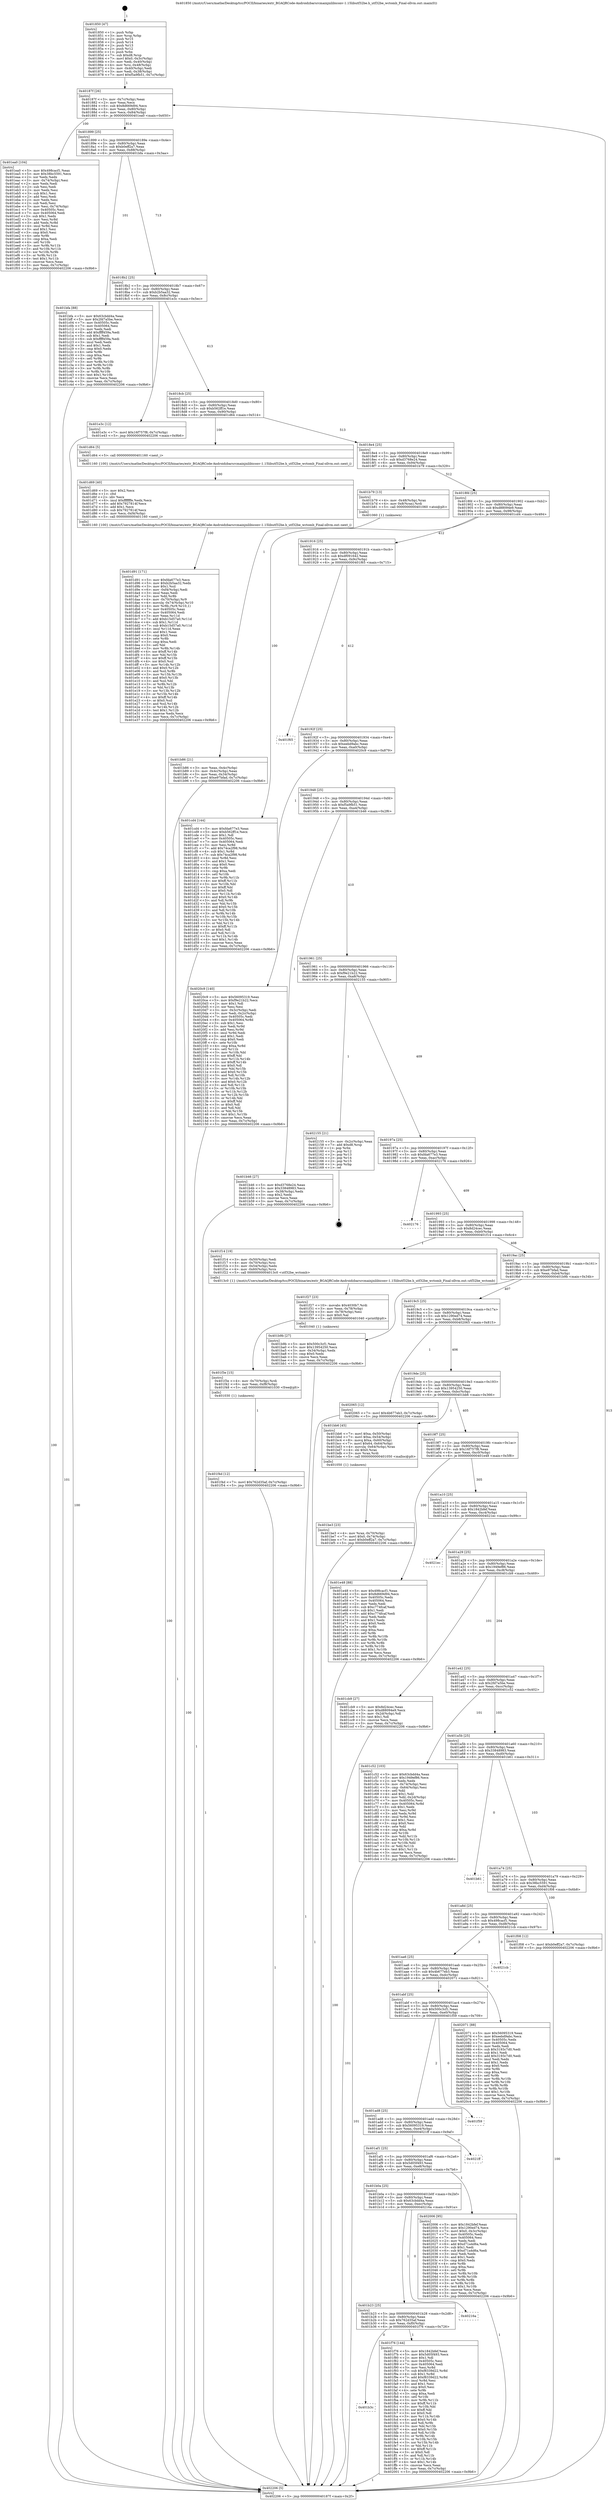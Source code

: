 digraph "0x401850" {
  label = "0x401850 (/mnt/c/Users/mathe/Desktop/tcc/POCII/binaries/extr_BGAQRCode-Androidzbarsrcmainjnilibiconv-1.15libutf32be.h_utf32be_wctomb_Final-ollvm.out::main(0))"
  labelloc = "t"
  node[shape=record]

  Entry [label="",width=0.3,height=0.3,shape=circle,fillcolor=black,style=filled]
  "0x40187f" [label="{
     0x40187f [26]\l
     | [instrs]\l
     &nbsp;&nbsp;0x40187f \<+3\>: mov -0x7c(%rbp),%eax\l
     &nbsp;&nbsp;0x401882 \<+2\>: mov %eax,%ecx\l
     &nbsp;&nbsp;0x401884 \<+6\>: sub $0x8d669d94,%ecx\l
     &nbsp;&nbsp;0x40188a \<+3\>: mov %eax,-0x80(%rbp)\l
     &nbsp;&nbsp;0x40188d \<+6\>: mov %ecx,-0x84(%rbp)\l
     &nbsp;&nbsp;0x401893 \<+6\>: je 0000000000401ea0 \<main+0x650\>\l
  }"]
  "0x401ea0" [label="{
     0x401ea0 [104]\l
     | [instrs]\l
     &nbsp;&nbsp;0x401ea0 \<+5\>: mov $0x498cacf1,%eax\l
     &nbsp;&nbsp;0x401ea5 \<+5\>: mov $0x38bc5591,%ecx\l
     &nbsp;&nbsp;0x401eaa \<+2\>: xor %edx,%edx\l
     &nbsp;&nbsp;0x401eac \<+3\>: mov -0x74(%rbp),%esi\l
     &nbsp;&nbsp;0x401eaf \<+2\>: mov %edx,%edi\l
     &nbsp;&nbsp;0x401eb1 \<+2\>: sub %esi,%edi\l
     &nbsp;&nbsp;0x401eb3 \<+2\>: mov %edx,%esi\l
     &nbsp;&nbsp;0x401eb5 \<+3\>: sub $0x1,%esi\l
     &nbsp;&nbsp;0x401eb8 \<+2\>: add %esi,%edi\l
     &nbsp;&nbsp;0x401eba \<+2\>: mov %edx,%esi\l
     &nbsp;&nbsp;0x401ebc \<+2\>: sub %edi,%esi\l
     &nbsp;&nbsp;0x401ebe \<+3\>: mov %esi,-0x74(%rbp)\l
     &nbsp;&nbsp;0x401ec1 \<+7\>: mov 0x40505c,%esi\l
     &nbsp;&nbsp;0x401ec8 \<+7\>: mov 0x405064,%edi\l
     &nbsp;&nbsp;0x401ecf \<+3\>: sub $0x1,%edx\l
     &nbsp;&nbsp;0x401ed2 \<+3\>: mov %esi,%r8d\l
     &nbsp;&nbsp;0x401ed5 \<+3\>: add %edx,%r8d\l
     &nbsp;&nbsp;0x401ed8 \<+4\>: imul %r8d,%esi\l
     &nbsp;&nbsp;0x401edc \<+3\>: and $0x1,%esi\l
     &nbsp;&nbsp;0x401edf \<+3\>: cmp $0x0,%esi\l
     &nbsp;&nbsp;0x401ee2 \<+4\>: sete %r9b\l
     &nbsp;&nbsp;0x401ee6 \<+3\>: cmp $0xa,%edi\l
     &nbsp;&nbsp;0x401ee9 \<+4\>: setl %r10b\l
     &nbsp;&nbsp;0x401eed \<+3\>: mov %r9b,%r11b\l
     &nbsp;&nbsp;0x401ef0 \<+3\>: and %r10b,%r11b\l
     &nbsp;&nbsp;0x401ef3 \<+3\>: xor %r10b,%r9b\l
     &nbsp;&nbsp;0x401ef6 \<+3\>: or %r9b,%r11b\l
     &nbsp;&nbsp;0x401ef9 \<+4\>: test $0x1,%r11b\l
     &nbsp;&nbsp;0x401efd \<+3\>: cmovne %ecx,%eax\l
     &nbsp;&nbsp;0x401f00 \<+3\>: mov %eax,-0x7c(%rbp)\l
     &nbsp;&nbsp;0x401f03 \<+5\>: jmp 0000000000402206 \<main+0x9b6\>\l
  }"]
  "0x401899" [label="{
     0x401899 [25]\l
     | [instrs]\l
     &nbsp;&nbsp;0x401899 \<+5\>: jmp 000000000040189e \<main+0x4e\>\l
     &nbsp;&nbsp;0x40189e \<+3\>: mov -0x80(%rbp),%eax\l
     &nbsp;&nbsp;0x4018a1 \<+5\>: sub $0xb0eff2a7,%eax\l
     &nbsp;&nbsp;0x4018a6 \<+6\>: mov %eax,-0x88(%rbp)\l
     &nbsp;&nbsp;0x4018ac \<+6\>: je 0000000000401bfa \<main+0x3aa\>\l
  }"]
  Exit [label="",width=0.3,height=0.3,shape=circle,fillcolor=black,style=filled,peripheries=2]
  "0x401bfa" [label="{
     0x401bfa [88]\l
     | [instrs]\l
     &nbsp;&nbsp;0x401bfa \<+5\>: mov $0x63cbdd4a,%eax\l
     &nbsp;&nbsp;0x401bff \<+5\>: mov $0x2fd7a5be,%ecx\l
     &nbsp;&nbsp;0x401c04 \<+7\>: mov 0x40505c,%edx\l
     &nbsp;&nbsp;0x401c0b \<+7\>: mov 0x405064,%esi\l
     &nbsp;&nbsp;0x401c12 \<+2\>: mov %edx,%edi\l
     &nbsp;&nbsp;0x401c14 \<+6\>: add $0xffff459a,%edi\l
     &nbsp;&nbsp;0x401c1a \<+3\>: sub $0x1,%edi\l
     &nbsp;&nbsp;0x401c1d \<+6\>: sub $0xffff459a,%edi\l
     &nbsp;&nbsp;0x401c23 \<+3\>: imul %edi,%edx\l
     &nbsp;&nbsp;0x401c26 \<+3\>: and $0x1,%edx\l
     &nbsp;&nbsp;0x401c29 \<+3\>: cmp $0x0,%edx\l
     &nbsp;&nbsp;0x401c2c \<+4\>: sete %r8b\l
     &nbsp;&nbsp;0x401c30 \<+3\>: cmp $0xa,%esi\l
     &nbsp;&nbsp;0x401c33 \<+4\>: setl %r9b\l
     &nbsp;&nbsp;0x401c37 \<+3\>: mov %r8b,%r10b\l
     &nbsp;&nbsp;0x401c3a \<+3\>: and %r9b,%r10b\l
     &nbsp;&nbsp;0x401c3d \<+3\>: xor %r9b,%r8b\l
     &nbsp;&nbsp;0x401c40 \<+3\>: or %r8b,%r10b\l
     &nbsp;&nbsp;0x401c43 \<+4\>: test $0x1,%r10b\l
     &nbsp;&nbsp;0x401c47 \<+3\>: cmovne %ecx,%eax\l
     &nbsp;&nbsp;0x401c4a \<+3\>: mov %eax,-0x7c(%rbp)\l
     &nbsp;&nbsp;0x401c4d \<+5\>: jmp 0000000000402206 \<main+0x9b6\>\l
  }"]
  "0x4018b2" [label="{
     0x4018b2 [25]\l
     | [instrs]\l
     &nbsp;&nbsp;0x4018b2 \<+5\>: jmp 00000000004018b7 \<main+0x67\>\l
     &nbsp;&nbsp;0x4018b7 \<+3\>: mov -0x80(%rbp),%eax\l
     &nbsp;&nbsp;0x4018ba \<+5\>: sub $0xb2b5aa32,%eax\l
     &nbsp;&nbsp;0x4018bf \<+6\>: mov %eax,-0x8c(%rbp)\l
     &nbsp;&nbsp;0x4018c5 \<+6\>: je 0000000000401e3c \<main+0x5ec\>\l
  }"]
  "0x401b3c" [label="{
     0x401b3c\l
  }", style=dashed]
  "0x401e3c" [label="{
     0x401e3c [12]\l
     | [instrs]\l
     &nbsp;&nbsp;0x401e3c \<+7\>: movl $0x16f757f8,-0x7c(%rbp)\l
     &nbsp;&nbsp;0x401e43 \<+5\>: jmp 0000000000402206 \<main+0x9b6\>\l
  }"]
  "0x4018cb" [label="{
     0x4018cb [25]\l
     | [instrs]\l
     &nbsp;&nbsp;0x4018cb \<+5\>: jmp 00000000004018d0 \<main+0x80\>\l
     &nbsp;&nbsp;0x4018d0 \<+3\>: mov -0x80(%rbp),%eax\l
     &nbsp;&nbsp;0x4018d3 \<+5\>: sub $0xb562ff1e,%eax\l
     &nbsp;&nbsp;0x4018d8 \<+6\>: mov %eax,-0x90(%rbp)\l
     &nbsp;&nbsp;0x4018de \<+6\>: je 0000000000401d64 \<main+0x514\>\l
  }"]
  "0x401f76" [label="{
     0x401f76 [144]\l
     | [instrs]\l
     &nbsp;&nbsp;0x401f76 \<+5\>: mov $0x1842bfef,%eax\l
     &nbsp;&nbsp;0x401f7b \<+5\>: mov $0x5d05f493,%ecx\l
     &nbsp;&nbsp;0x401f80 \<+2\>: mov $0x1,%dl\l
     &nbsp;&nbsp;0x401f82 \<+7\>: mov 0x40505c,%esi\l
     &nbsp;&nbsp;0x401f89 \<+7\>: mov 0x405064,%edi\l
     &nbsp;&nbsp;0x401f90 \<+3\>: mov %esi,%r8d\l
     &nbsp;&nbsp;0x401f93 \<+7\>: sub $0xf8339d22,%r8d\l
     &nbsp;&nbsp;0x401f9a \<+4\>: sub $0x1,%r8d\l
     &nbsp;&nbsp;0x401f9e \<+7\>: add $0xf8339d22,%r8d\l
     &nbsp;&nbsp;0x401fa5 \<+4\>: imul %r8d,%esi\l
     &nbsp;&nbsp;0x401fa9 \<+3\>: and $0x1,%esi\l
     &nbsp;&nbsp;0x401fac \<+3\>: cmp $0x0,%esi\l
     &nbsp;&nbsp;0x401faf \<+4\>: sete %r9b\l
     &nbsp;&nbsp;0x401fb3 \<+3\>: cmp $0xa,%edi\l
     &nbsp;&nbsp;0x401fb6 \<+4\>: setl %r10b\l
     &nbsp;&nbsp;0x401fba \<+3\>: mov %r9b,%r11b\l
     &nbsp;&nbsp;0x401fbd \<+4\>: xor $0xff,%r11b\l
     &nbsp;&nbsp;0x401fc1 \<+3\>: mov %r10b,%bl\l
     &nbsp;&nbsp;0x401fc4 \<+3\>: xor $0xff,%bl\l
     &nbsp;&nbsp;0x401fc7 \<+3\>: xor $0x0,%dl\l
     &nbsp;&nbsp;0x401fca \<+3\>: mov %r11b,%r14b\l
     &nbsp;&nbsp;0x401fcd \<+4\>: and $0x0,%r14b\l
     &nbsp;&nbsp;0x401fd1 \<+3\>: and %dl,%r9b\l
     &nbsp;&nbsp;0x401fd4 \<+3\>: mov %bl,%r15b\l
     &nbsp;&nbsp;0x401fd7 \<+4\>: and $0x0,%r15b\l
     &nbsp;&nbsp;0x401fdb \<+3\>: and %dl,%r10b\l
     &nbsp;&nbsp;0x401fde \<+3\>: or %r9b,%r14b\l
     &nbsp;&nbsp;0x401fe1 \<+3\>: or %r10b,%r15b\l
     &nbsp;&nbsp;0x401fe4 \<+3\>: xor %r15b,%r14b\l
     &nbsp;&nbsp;0x401fe7 \<+3\>: or %bl,%r11b\l
     &nbsp;&nbsp;0x401fea \<+4\>: xor $0xff,%r11b\l
     &nbsp;&nbsp;0x401fee \<+3\>: or $0x0,%dl\l
     &nbsp;&nbsp;0x401ff1 \<+3\>: and %dl,%r11b\l
     &nbsp;&nbsp;0x401ff4 \<+3\>: or %r11b,%r14b\l
     &nbsp;&nbsp;0x401ff7 \<+4\>: test $0x1,%r14b\l
     &nbsp;&nbsp;0x401ffb \<+3\>: cmovne %ecx,%eax\l
     &nbsp;&nbsp;0x401ffe \<+3\>: mov %eax,-0x7c(%rbp)\l
     &nbsp;&nbsp;0x402001 \<+5\>: jmp 0000000000402206 \<main+0x9b6\>\l
  }"]
  "0x401d64" [label="{
     0x401d64 [5]\l
     | [instrs]\l
     &nbsp;&nbsp;0x401d64 \<+5\>: call 0000000000401160 \<next_i\>\l
     | [calls]\l
     &nbsp;&nbsp;0x401160 \{100\} (/mnt/c/Users/mathe/Desktop/tcc/POCII/binaries/extr_BGAQRCode-Androidzbarsrcmainjnilibiconv-1.15libutf32be.h_utf32be_wctomb_Final-ollvm.out::next_i)\l
  }"]
  "0x4018e4" [label="{
     0x4018e4 [25]\l
     | [instrs]\l
     &nbsp;&nbsp;0x4018e4 \<+5\>: jmp 00000000004018e9 \<main+0x99\>\l
     &nbsp;&nbsp;0x4018e9 \<+3\>: mov -0x80(%rbp),%eax\l
     &nbsp;&nbsp;0x4018ec \<+5\>: sub $0xd3768e24,%eax\l
     &nbsp;&nbsp;0x4018f1 \<+6\>: mov %eax,-0x94(%rbp)\l
     &nbsp;&nbsp;0x4018f7 \<+6\>: je 0000000000401b79 \<main+0x329\>\l
  }"]
  "0x401b23" [label="{
     0x401b23 [25]\l
     | [instrs]\l
     &nbsp;&nbsp;0x401b23 \<+5\>: jmp 0000000000401b28 \<main+0x2d8\>\l
     &nbsp;&nbsp;0x401b28 \<+3\>: mov -0x80(%rbp),%eax\l
     &nbsp;&nbsp;0x401b2b \<+5\>: sub $0x762d35af,%eax\l
     &nbsp;&nbsp;0x401b30 \<+6\>: mov %eax,-0xf0(%rbp)\l
     &nbsp;&nbsp;0x401b36 \<+6\>: je 0000000000401f76 \<main+0x726\>\l
  }"]
  "0x401b79" [label="{
     0x401b79 [13]\l
     | [instrs]\l
     &nbsp;&nbsp;0x401b79 \<+4\>: mov -0x48(%rbp),%rax\l
     &nbsp;&nbsp;0x401b7d \<+4\>: mov 0x8(%rax),%rdi\l
     &nbsp;&nbsp;0x401b81 \<+5\>: call 0000000000401060 \<atoi@plt\>\l
     | [calls]\l
     &nbsp;&nbsp;0x401060 \{1\} (unknown)\l
  }"]
  "0x4018fd" [label="{
     0x4018fd [25]\l
     | [instrs]\l
     &nbsp;&nbsp;0x4018fd \<+5\>: jmp 0000000000401902 \<main+0xb2\>\l
     &nbsp;&nbsp;0x401902 \<+3\>: mov -0x80(%rbp),%eax\l
     &nbsp;&nbsp;0x401905 \<+5\>: sub $0xd88094e9,%eax\l
     &nbsp;&nbsp;0x40190a \<+6\>: mov %eax,-0x98(%rbp)\l
     &nbsp;&nbsp;0x401910 \<+6\>: je 0000000000401cd4 \<main+0x484\>\l
  }"]
  "0x40216a" [label="{
     0x40216a\l
  }", style=dashed]
  "0x401cd4" [label="{
     0x401cd4 [144]\l
     | [instrs]\l
     &nbsp;&nbsp;0x401cd4 \<+5\>: mov $0xfda677e3,%eax\l
     &nbsp;&nbsp;0x401cd9 \<+5\>: mov $0xb562ff1e,%ecx\l
     &nbsp;&nbsp;0x401cde \<+2\>: mov $0x1,%dl\l
     &nbsp;&nbsp;0x401ce0 \<+7\>: mov 0x40505c,%esi\l
     &nbsp;&nbsp;0x401ce7 \<+7\>: mov 0x405064,%edi\l
     &nbsp;&nbsp;0x401cee \<+3\>: mov %esi,%r8d\l
     &nbsp;&nbsp;0x401cf1 \<+7\>: add $0x74ca2f98,%r8d\l
     &nbsp;&nbsp;0x401cf8 \<+4\>: sub $0x1,%r8d\l
     &nbsp;&nbsp;0x401cfc \<+7\>: sub $0x74ca2f98,%r8d\l
     &nbsp;&nbsp;0x401d03 \<+4\>: imul %r8d,%esi\l
     &nbsp;&nbsp;0x401d07 \<+3\>: and $0x1,%esi\l
     &nbsp;&nbsp;0x401d0a \<+3\>: cmp $0x0,%esi\l
     &nbsp;&nbsp;0x401d0d \<+4\>: sete %r9b\l
     &nbsp;&nbsp;0x401d11 \<+3\>: cmp $0xa,%edi\l
     &nbsp;&nbsp;0x401d14 \<+4\>: setl %r10b\l
     &nbsp;&nbsp;0x401d18 \<+3\>: mov %r9b,%r11b\l
     &nbsp;&nbsp;0x401d1b \<+4\>: xor $0xff,%r11b\l
     &nbsp;&nbsp;0x401d1f \<+3\>: mov %r10b,%bl\l
     &nbsp;&nbsp;0x401d22 \<+3\>: xor $0xff,%bl\l
     &nbsp;&nbsp;0x401d25 \<+3\>: xor $0x0,%dl\l
     &nbsp;&nbsp;0x401d28 \<+3\>: mov %r11b,%r14b\l
     &nbsp;&nbsp;0x401d2b \<+4\>: and $0x0,%r14b\l
     &nbsp;&nbsp;0x401d2f \<+3\>: and %dl,%r9b\l
     &nbsp;&nbsp;0x401d32 \<+3\>: mov %bl,%r15b\l
     &nbsp;&nbsp;0x401d35 \<+4\>: and $0x0,%r15b\l
     &nbsp;&nbsp;0x401d39 \<+3\>: and %dl,%r10b\l
     &nbsp;&nbsp;0x401d3c \<+3\>: or %r9b,%r14b\l
     &nbsp;&nbsp;0x401d3f \<+3\>: or %r10b,%r15b\l
     &nbsp;&nbsp;0x401d42 \<+3\>: xor %r15b,%r14b\l
     &nbsp;&nbsp;0x401d45 \<+3\>: or %bl,%r11b\l
     &nbsp;&nbsp;0x401d48 \<+4\>: xor $0xff,%r11b\l
     &nbsp;&nbsp;0x401d4c \<+3\>: or $0x0,%dl\l
     &nbsp;&nbsp;0x401d4f \<+3\>: and %dl,%r11b\l
     &nbsp;&nbsp;0x401d52 \<+3\>: or %r11b,%r14b\l
     &nbsp;&nbsp;0x401d55 \<+4\>: test $0x1,%r14b\l
     &nbsp;&nbsp;0x401d59 \<+3\>: cmovne %ecx,%eax\l
     &nbsp;&nbsp;0x401d5c \<+3\>: mov %eax,-0x7c(%rbp)\l
     &nbsp;&nbsp;0x401d5f \<+5\>: jmp 0000000000402206 \<main+0x9b6\>\l
  }"]
  "0x401916" [label="{
     0x401916 [25]\l
     | [instrs]\l
     &nbsp;&nbsp;0x401916 \<+5\>: jmp 000000000040191b \<main+0xcb\>\l
     &nbsp;&nbsp;0x40191b \<+3\>: mov -0x80(%rbp),%eax\l
     &nbsp;&nbsp;0x40191e \<+5\>: sub $0xdf091642,%eax\l
     &nbsp;&nbsp;0x401923 \<+6\>: mov %eax,-0x9c(%rbp)\l
     &nbsp;&nbsp;0x401929 \<+6\>: je 0000000000401f65 \<main+0x715\>\l
  }"]
  "0x401b0a" [label="{
     0x401b0a [25]\l
     | [instrs]\l
     &nbsp;&nbsp;0x401b0a \<+5\>: jmp 0000000000401b0f \<main+0x2bf\>\l
     &nbsp;&nbsp;0x401b0f \<+3\>: mov -0x80(%rbp),%eax\l
     &nbsp;&nbsp;0x401b12 \<+5\>: sub $0x63cbdd4a,%eax\l
     &nbsp;&nbsp;0x401b17 \<+6\>: mov %eax,-0xec(%rbp)\l
     &nbsp;&nbsp;0x401b1d \<+6\>: je 000000000040216a \<main+0x91a\>\l
  }"]
  "0x401f65" [label="{
     0x401f65\l
  }", style=dashed]
  "0x40192f" [label="{
     0x40192f [25]\l
     | [instrs]\l
     &nbsp;&nbsp;0x40192f \<+5\>: jmp 0000000000401934 \<main+0xe4\>\l
     &nbsp;&nbsp;0x401934 \<+3\>: mov -0x80(%rbp),%eax\l
     &nbsp;&nbsp;0x401937 \<+5\>: sub $0xeebd9abc,%eax\l
     &nbsp;&nbsp;0x40193c \<+6\>: mov %eax,-0xa0(%rbp)\l
     &nbsp;&nbsp;0x401942 \<+6\>: je 00000000004020c9 \<main+0x879\>\l
  }"]
  "0x402006" [label="{
     0x402006 [95]\l
     | [instrs]\l
     &nbsp;&nbsp;0x402006 \<+5\>: mov $0x1842bfef,%eax\l
     &nbsp;&nbsp;0x40200b \<+5\>: mov $0x1290ed74,%ecx\l
     &nbsp;&nbsp;0x402010 \<+7\>: movl $0x0,-0x3c(%rbp)\l
     &nbsp;&nbsp;0x402017 \<+7\>: mov 0x40505c,%edx\l
     &nbsp;&nbsp;0x40201e \<+7\>: mov 0x405064,%esi\l
     &nbsp;&nbsp;0x402025 \<+2\>: mov %edx,%edi\l
     &nbsp;&nbsp;0x402027 \<+6\>: add $0xd71a4d6a,%edi\l
     &nbsp;&nbsp;0x40202d \<+3\>: sub $0x1,%edi\l
     &nbsp;&nbsp;0x402030 \<+6\>: sub $0xd71a4d6a,%edi\l
     &nbsp;&nbsp;0x402036 \<+3\>: imul %edi,%edx\l
     &nbsp;&nbsp;0x402039 \<+3\>: and $0x1,%edx\l
     &nbsp;&nbsp;0x40203c \<+3\>: cmp $0x0,%edx\l
     &nbsp;&nbsp;0x40203f \<+4\>: sete %r8b\l
     &nbsp;&nbsp;0x402043 \<+3\>: cmp $0xa,%esi\l
     &nbsp;&nbsp;0x402046 \<+4\>: setl %r9b\l
     &nbsp;&nbsp;0x40204a \<+3\>: mov %r8b,%r10b\l
     &nbsp;&nbsp;0x40204d \<+3\>: and %r9b,%r10b\l
     &nbsp;&nbsp;0x402050 \<+3\>: xor %r9b,%r8b\l
     &nbsp;&nbsp;0x402053 \<+3\>: or %r8b,%r10b\l
     &nbsp;&nbsp;0x402056 \<+4\>: test $0x1,%r10b\l
     &nbsp;&nbsp;0x40205a \<+3\>: cmovne %ecx,%eax\l
     &nbsp;&nbsp;0x40205d \<+3\>: mov %eax,-0x7c(%rbp)\l
     &nbsp;&nbsp;0x402060 \<+5\>: jmp 0000000000402206 \<main+0x9b6\>\l
  }"]
  "0x4020c9" [label="{
     0x4020c9 [140]\l
     | [instrs]\l
     &nbsp;&nbsp;0x4020c9 \<+5\>: mov $0x56095319,%eax\l
     &nbsp;&nbsp;0x4020ce \<+5\>: mov $0xf9e21b22,%ecx\l
     &nbsp;&nbsp;0x4020d3 \<+2\>: mov $0x1,%dl\l
     &nbsp;&nbsp;0x4020d5 \<+2\>: xor %esi,%esi\l
     &nbsp;&nbsp;0x4020d7 \<+3\>: mov -0x3c(%rbp),%edi\l
     &nbsp;&nbsp;0x4020da \<+3\>: mov %edi,-0x2c(%rbp)\l
     &nbsp;&nbsp;0x4020dd \<+7\>: mov 0x40505c,%edi\l
     &nbsp;&nbsp;0x4020e4 \<+8\>: mov 0x405064,%r8d\l
     &nbsp;&nbsp;0x4020ec \<+3\>: sub $0x1,%esi\l
     &nbsp;&nbsp;0x4020ef \<+3\>: mov %edi,%r9d\l
     &nbsp;&nbsp;0x4020f2 \<+3\>: add %esi,%r9d\l
     &nbsp;&nbsp;0x4020f5 \<+4\>: imul %r9d,%edi\l
     &nbsp;&nbsp;0x4020f9 \<+3\>: and $0x1,%edi\l
     &nbsp;&nbsp;0x4020fc \<+3\>: cmp $0x0,%edi\l
     &nbsp;&nbsp;0x4020ff \<+4\>: sete %r10b\l
     &nbsp;&nbsp;0x402103 \<+4\>: cmp $0xa,%r8d\l
     &nbsp;&nbsp;0x402107 \<+4\>: setl %r11b\l
     &nbsp;&nbsp;0x40210b \<+3\>: mov %r10b,%bl\l
     &nbsp;&nbsp;0x40210e \<+3\>: xor $0xff,%bl\l
     &nbsp;&nbsp;0x402111 \<+3\>: mov %r11b,%r14b\l
     &nbsp;&nbsp;0x402114 \<+4\>: xor $0xff,%r14b\l
     &nbsp;&nbsp;0x402118 \<+3\>: xor $0x0,%dl\l
     &nbsp;&nbsp;0x40211b \<+3\>: mov %bl,%r15b\l
     &nbsp;&nbsp;0x40211e \<+4\>: and $0x0,%r15b\l
     &nbsp;&nbsp;0x402122 \<+3\>: and %dl,%r10b\l
     &nbsp;&nbsp;0x402125 \<+3\>: mov %r14b,%r12b\l
     &nbsp;&nbsp;0x402128 \<+4\>: and $0x0,%r12b\l
     &nbsp;&nbsp;0x40212c \<+3\>: and %dl,%r11b\l
     &nbsp;&nbsp;0x40212f \<+3\>: or %r10b,%r15b\l
     &nbsp;&nbsp;0x402132 \<+3\>: or %r11b,%r12b\l
     &nbsp;&nbsp;0x402135 \<+3\>: xor %r12b,%r15b\l
     &nbsp;&nbsp;0x402138 \<+3\>: or %r14b,%bl\l
     &nbsp;&nbsp;0x40213b \<+3\>: xor $0xff,%bl\l
     &nbsp;&nbsp;0x40213e \<+3\>: or $0x0,%dl\l
     &nbsp;&nbsp;0x402141 \<+2\>: and %dl,%bl\l
     &nbsp;&nbsp;0x402143 \<+3\>: or %bl,%r15b\l
     &nbsp;&nbsp;0x402146 \<+4\>: test $0x1,%r15b\l
     &nbsp;&nbsp;0x40214a \<+3\>: cmovne %ecx,%eax\l
     &nbsp;&nbsp;0x40214d \<+3\>: mov %eax,-0x7c(%rbp)\l
     &nbsp;&nbsp;0x402150 \<+5\>: jmp 0000000000402206 \<main+0x9b6\>\l
  }"]
  "0x401948" [label="{
     0x401948 [25]\l
     | [instrs]\l
     &nbsp;&nbsp;0x401948 \<+5\>: jmp 000000000040194d \<main+0xfd\>\l
     &nbsp;&nbsp;0x40194d \<+3\>: mov -0x80(%rbp),%eax\l
     &nbsp;&nbsp;0x401950 \<+5\>: sub $0xf5a9fb51,%eax\l
     &nbsp;&nbsp;0x401955 \<+6\>: mov %eax,-0xa4(%rbp)\l
     &nbsp;&nbsp;0x40195b \<+6\>: je 0000000000401b46 \<main+0x2f6\>\l
  }"]
  "0x401af1" [label="{
     0x401af1 [25]\l
     | [instrs]\l
     &nbsp;&nbsp;0x401af1 \<+5\>: jmp 0000000000401af6 \<main+0x2a6\>\l
     &nbsp;&nbsp;0x401af6 \<+3\>: mov -0x80(%rbp),%eax\l
     &nbsp;&nbsp;0x401af9 \<+5\>: sub $0x5d05f493,%eax\l
     &nbsp;&nbsp;0x401afe \<+6\>: mov %eax,-0xe8(%rbp)\l
     &nbsp;&nbsp;0x401b04 \<+6\>: je 0000000000402006 \<main+0x7b6\>\l
  }"]
  "0x401b46" [label="{
     0x401b46 [27]\l
     | [instrs]\l
     &nbsp;&nbsp;0x401b46 \<+5\>: mov $0xd3768e24,%eax\l
     &nbsp;&nbsp;0x401b4b \<+5\>: mov $0x33848983,%ecx\l
     &nbsp;&nbsp;0x401b50 \<+3\>: mov -0x38(%rbp),%edx\l
     &nbsp;&nbsp;0x401b53 \<+3\>: cmp $0x2,%edx\l
     &nbsp;&nbsp;0x401b56 \<+3\>: cmovne %ecx,%eax\l
     &nbsp;&nbsp;0x401b59 \<+3\>: mov %eax,-0x7c(%rbp)\l
     &nbsp;&nbsp;0x401b5c \<+5\>: jmp 0000000000402206 \<main+0x9b6\>\l
  }"]
  "0x401961" [label="{
     0x401961 [25]\l
     | [instrs]\l
     &nbsp;&nbsp;0x401961 \<+5\>: jmp 0000000000401966 \<main+0x116\>\l
     &nbsp;&nbsp;0x401966 \<+3\>: mov -0x80(%rbp),%eax\l
     &nbsp;&nbsp;0x401969 \<+5\>: sub $0xf9e21b22,%eax\l
     &nbsp;&nbsp;0x40196e \<+6\>: mov %eax,-0xa8(%rbp)\l
     &nbsp;&nbsp;0x401974 \<+6\>: je 0000000000402155 \<main+0x905\>\l
  }"]
  "0x402206" [label="{
     0x402206 [5]\l
     | [instrs]\l
     &nbsp;&nbsp;0x402206 \<+5\>: jmp 000000000040187f \<main+0x2f\>\l
  }"]
  "0x401850" [label="{
     0x401850 [47]\l
     | [instrs]\l
     &nbsp;&nbsp;0x401850 \<+1\>: push %rbp\l
     &nbsp;&nbsp;0x401851 \<+3\>: mov %rsp,%rbp\l
     &nbsp;&nbsp;0x401854 \<+2\>: push %r15\l
     &nbsp;&nbsp;0x401856 \<+2\>: push %r14\l
     &nbsp;&nbsp;0x401858 \<+2\>: push %r13\l
     &nbsp;&nbsp;0x40185a \<+2\>: push %r12\l
     &nbsp;&nbsp;0x40185c \<+1\>: push %rbx\l
     &nbsp;&nbsp;0x40185d \<+7\>: sub $0xd8,%rsp\l
     &nbsp;&nbsp;0x401864 \<+7\>: movl $0x0,-0x3c(%rbp)\l
     &nbsp;&nbsp;0x40186b \<+3\>: mov %edi,-0x40(%rbp)\l
     &nbsp;&nbsp;0x40186e \<+4\>: mov %rsi,-0x48(%rbp)\l
     &nbsp;&nbsp;0x401872 \<+3\>: mov -0x40(%rbp),%edi\l
     &nbsp;&nbsp;0x401875 \<+3\>: mov %edi,-0x38(%rbp)\l
     &nbsp;&nbsp;0x401878 \<+7\>: movl $0xf5a9fb51,-0x7c(%rbp)\l
  }"]
  "0x401b86" [label="{
     0x401b86 [21]\l
     | [instrs]\l
     &nbsp;&nbsp;0x401b86 \<+3\>: mov %eax,-0x4c(%rbp)\l
     &nbsp;&nbsp;0x401b89 \<+3\>: mov -0x4c(%rbp),%eax\l
     &nbsp;&nbsp;0x401b8c \<+3\>: mov %eax,-0x34(%rbp)\l
     &nbsp;&nbsp;0x401b8f \<+7\>: movl $0xe97bfad,-0x7c(%rbp)\l
     &nbsp;&nbsp;0x401b96 \<+5\>: jmp 0000000000402206 \<main+0x9b6\>\l
  }"]
  "0x4021ff" [label="{
     0x4021ff\l
  }", style=dashed]
  "0x402155" [label="{
     0x402155 [21]\l
     | [instrs]\l
     &nbsp;&nbsp;0x402155 \<+3\>: mov -0x2c(%rbp),%eax\l
     &nbsp;&nbsp;0x402158 \<+7\>: add $0xd8,%rsp\l
     &nbsp;&nbsp;0x40215f \<+1\>: pop %rbx\l
     &nbsp;&nbsp;0x402160 \<+2\>: pop %r12\l
     &nbsp;&nbsp;0x402162 \<+2\>: pop %r13\l
     &nbsp;&nbsp;0x402164 \<+2\>: pop %r14\l
     &nbsp;&nbsp;0x402166 \<+2\>: pop %r15\l
     &nbsp;&nbsp;0x402168 \<+1\>: pop %rbp\l
     &nbsp;&nbsp;0x402169 \<+1\>: ret\l
  }"]
  "0x40197a" [label="{
     0x40197a [25]\l
     | [instrs]\l
     &nbsp;&nbsp;0x40197a \<+5\>: jmp 000000000040197f \<main+0x12f\>\l
     &nbsp;&nbsp;0x40197f \<+3\>: mov -0x80(%rbp),%eax\l
     &nbsp;&nbsp;0x401982 \<+5\>: sub $0xfda677e3,%eax\l
     &nbsp;&nbsp;0x401987 \<+6\>: mov %eax,-0xac(%rbp)\l
     &nbsp;&nbsp;0x40198d \<+6\>: je 0000000000402176 \<main+0x926\>\l
  }"]
  "0x401ad8" [label="{
     0x401ad8 [25]\l
     | [instrs]\l
     &nbsp;&nbsp;0x401ad8 \<+5\>: jmp 0000000000401add \<main+0x28d\>\l
     &nbsp;&nbsp;0x401add \<+3\>: mov -0x80(%rbp),%eax\l
     &nbsp;&nbsp;0x401ae0 \<+5\>: sub $0x56095319,%eax\l
     &nbsp;&nbsp;0x401ae5 \<+6\>: mov %eax,-0xe4(%rbp)\l
     &nbsp;&nbsp;0x401aeb \<+6\>: je 00000000004021ff \<main+0x9af\>\l
  }"]
  "0x402176" [label="{
     0x402176\l
  }", style=dashed]
  "0x401993" [label="{
     0x401993 [25]\l
     | [instrs]\l
     &nbsp;&nbsp;0x401993 \<+5\>: jmp 0000000000401998 \<main+0x148\>\l
     &nbsp;&nbsp;0x401998 \<+3\>: mov -0x80(%rbp),%eax\l
     &nbsp;&nbsp;0x40199b \<+5\>: sub $0x8d24cec,%eax\l
     &nbsp;&nbsp;0x4019a0 \<+6\>: mov %eax,-0xb0(%rbp)\l
     &nbsp;&nbsp;0x4019a6 \<+6\>: je 0000000000401f14 \<main+0x6c4\>\l
  }"]
  "0x401f59" [label="{
     0x401f59\l
  }", style=dashed]
  "0x401f14" [label="{
     0x401f14 [19]\l
     | [instrs]\l
     &nbsp;&nbsp;0x401f14 \<+3\>: mov -0x50(%rbp),%edi\l
     &nbsp;&nbsp;0x401f17 \<+4\>: mov -0x70(%rbp),%rsi\l
     &nbsp;&nbsp;0x401f1b \<+3\>: mov -0x54(%rbp),%edx\l
     &nbsp;&nbsp;0x401f1e \<+4\>: mov -0x60(%rbp),%rcx\l
     &nbsp;&nbsp;0x401f22 \<+5\>: call 00000000004013c0 \<utf32be_wctomb\>\l
     | [calls]\l
     &nbsp;&nbsp;0x4013c0 \{1\} (/mnt/c/Users/mathe/Desktop/tcc/POCII/binaries/extr_BGAQRCode-Androidzbarsrcmainjnilibiconv-1.15libutf32be.h_utf32be_wctomb_Final-ollvm.out::utf32be_wctomb)\l
  }"]
  "0x4019ac" [label="{
     0x4019ac [25]\l
     | [instrs]\l
     &nbsp;&nbsp;0x4019ac \<+5\>: jmp 00000000004019b1 \<main+0x161\>\l
     &nbsp;&nbsp;0x4019b1 \<+3\>: mov -0x80(%rbp),%eax\l
     &nbsp;&nbsp;0x4019b4 \<+5\>: sub $0xe97bfad,%eax\l
     &nbsp;&nbsp;0x4019b9 \<+6\>: mov %eax,-0xb4(%rbp)\l
     &nbsp;&nbsp;0x4019bf \<+6\>: je 0000000000401b9b \<main+0x34b\>\l
  }"]
  "0x401abf" [label="{
     0x401abf [25]\l
     | [instrs]\l
     &nbsp;&nbsp;0x401abf \<+5\>: jmp 0000000000401ac4 \<main+0x274\>\l
     &nbsp;&nbsp;0x401ac4 \<+3\>: mov -0x80(%rbp),%eax\l
     &nbsp;&nbsp;0x401ac7 \<+5\>: sub $0x500c3cf1,%eax\l
     &nbsp;&nbsp;0x401acc \<+6\>: mov %eax,-0xe0(%rbp)\l
     &nbsp;&nbsp;0x401ad2 \<+6\>: je 0000000000401f59 \<main+0x709\>\l
  }"]
  "0x401b9b" [label="{
     0x401b9b [27]\l
     | [instrs]\l
     &nbsp;&nbsp;0x401b9b \<+5\>: mov $0x500c3cf1,%eax\l
     &nbsp;&nbsp;0x401ba0 \<+5\>: mov $0x13954250,%ecx\l
     &nbsp;&nbsp;0x401ba5 \<+3\>: mov -0x34(%rbp),%edx\l
     &nbsp;&nbsp;0x401ba8 \<+3\>: cmp $0x0,%edx\l
     &nbsp;&nbsp;0x401bab \<+3\>: cmove %ecx,%eax\l
     &nbsp;&nbsp;0x401bae \<+3\>: mov %eax,-0x7c(%rbp)\l
     &nbsp;&nbsp;0x401bb1 \<+5\>: jmp 0000000000402206 \<main+0x9b6\>\l
  }"]
  "0x4019c5" [label="{
     0x4019c5 [25]\l
     | [instrs]\l
     &nbsp;&nbsp;0x4019c5 \<+5\>: jmp 00000000004019ca \<main+0x17a\>\l
     &nbsp;&nbsp;0x4019ca \<+3\>: mov -0x80(%rbp),%eax\l
     &nbsp;&nbsp;0x4019cd \<+5\>: sub $0x1290ed74,%eax\l
     &nbsp;&nbsp;0x4019d2 \<+6\>: mov %eax,-0xb8(%rbp)\l
     &nbsp;&nbsp;0x4019d8 \<+6\>: je 0000000000402065 \<main+0x815\>\l
  }"]
  "0x402071" [label="{
     0x402071 [88]\l
     | [instrs]\l
     &nbsp;&nbsp;0x402071 \<+5\>: mov $0x56095319,%eax\l
     &nbsp;&nbsp;0x402076 \<+5\>: mov $0xeebd9abc,%ecx\l
     &nbsp;&nbsp;0x40207b \<+7\>: mov 0x40505c,%edx\l
     &nbsp;&nbsp;0x402082 \<+7\>: mov 0x405064,%esi\l
     &nbsp;&nbsp;0x402089 \<+2\>: mov %edx,%edi\l
     &nbsp;&nbsp;0x40208b \<+6\>: sub $0x3193c7d0,%edi\l
     &nbsp;&nbsp;0x402091 \<+3\>: sub $0x1,%edi\l
     &nbsp;&nbsp;0x402094 \<+6\>: add $0x3193c7d0,%edi\l
     &nbsp;&nbsp;0x40209a \<+3\>: imul %edi,%edx\l
     &nbsp;&nbsp;0x40209d \<+3\>: and $0x1,%edx\l
     &nbsp;&nbsp;0x4020a0 \<+3\>: cmp $0x0,%edx\l
     &nbsp;&nbsp;0x4020a3 \<+4\>: sete %r8b\l
     &nbsp;&nbsp;0x4020a7 \<+3\>: cmp $0xa,%esi\l
     &nbsp;&nbsp;0x4020aa \<+4\>: setl %r9b\l
     &nbsp;&nbsp;0x4020ae \<+3\>: mov %r8b,%r10b\l
     &nbsp;&nbsp;0x4020b1 \<+3\>: and %r9b,%r10b\l
     &nbsp;&nbsp;0x4020b4 \<+3\>: xor %r9b,%r8b\l
     &nbsp;&nbsp;0x4020b7 \<+3\>: or %r8b,%r10b\l
     &nbsp;&nbsp;0x4020ba \<+4\>: test $0x1,%r10b\l
     &nbsp;&nbsp;0x4020be \<+3\>: cmovne %ecx,%eax\l
     &nbsp;&nbsp;0x4020c1 \<+3\>: mov %eax,-0x7c(%rbp)\l
     &nbsp;&nbsp;0x4020c4 \<+5\>: jmp 0000000000402206 \<main+0x9b6\>\l
  }"]
  "0x402065" [label="{
     0x402065 [12]\l
     | [instrs]\l
     &nbsp;&nbsp;0x402065 \<+7\>: movl $0x4b677eb3,-0x7c(%rbp)\l
     &nbsp;&nbsp;0x40206c \<+5\>: jmp 0000000000402206 \<main+0x9b6\>\l
  }"]
  "0x4019de" [label="{
     0x4019de [25]\l
     | [instrs]\l
     &nbsp;&nbsp;0x4019de \<+5\>: jmp 00000000004019e3 \<main+0x193\>\l
     &nbsp;&nbsp;0x4019e3 \<+3\>: mov -0x80(%rbp),%eax\l
     &nbsp;&nbsp;0x4019e6 \<+5\>: sub $0x13954250,%eax\l
     &nbsp;&nbsp;0x4019eb \<+6\>: mov %eax,-0xbc(%rbp)\l
     &nbsp;&nbsp;0x4019f1 \<+6\>: je 0000000000401bb6 \<main+0x366\>\l
  }"]
  "0x401aa6" [label="{
     0x401aa6 [25]\l
     | [instrs]\l
     &nbsp;&nbsp;0x401aa6 \<+5\>: jmp 0000000000401aab \<main+0x25b\>\l
     &nbsp;&nbsp;0x401aab \<+3\>: mov -0x80(%rbp),%eax\l
     &nbsp;&nbsp;0x401aae \<+5\>: sub $0x4b677eb3,%eax\l
     &nbsp;&nbsp;0x401ab3 \<+6\>: mov %eax,-0xdc(%rbp)\l
     &nbsp;&nbsp;0x401ab9 \<+6\>: je 0000000000402071 \<main+0x821\>\l
  }"]
  "0x401bb6" [label="{
     0x401bb6 [45]\l
     | [instrs]\l
     &nbsp;&nbsp;0x401bb6 \<+7\>: movl $0xa,-0x50(%rbp)\l
     &nbsp;&nbsp;0x401bbd \<+7\>: movl $0xa,-0x54(%rbp)\l
     &nbsp;&nbsp;0x401bc4 \<+8\>: movq $0xa,-0x60(%rbp)\l
     &nbsp;&nbsp;0x401bcc \<+7\>: movl $0x64,-0x64(%rbp)\l
     &nbsp;&nbsp;0x401bd3 \<+4\>: movslq -0x64(%rbp),%rax\l
     &nbsp;&nbsp;0x401bd7 \<+4\>: shl $0x0,%rax\l
     &nbsp;&nbsp;0x401bdb \<+3\>: mov %rax,%rdi\l
     &nbsp;&nbsp;0x401bde \<+5\>: call 0000000000401050 \<malloc@plt\>\l
     | [calls]\l
     &nbsp;&nbsp;0x401050 \{1\} (unknown)\l
  }"]
  "0x4019f7" [label="{
     0x4019f7 [25]\l
     | [instrs]\l
     &nbsp;&nbsp;0x4019f7 \<+5\>: jmp 00000000004019fc \<main+0x1ac\>\l
     &nbsp;&nbsp;0x4019fc \<+3\>: mov -0x80(%rbp),%eax\l
     &nbsp;&nbsp;0x4019ff \<+5\>: sub $0x16f757f8,%eax\l
     &nbsp;&nbsp;0x401a04 \<+6\>: mov %eax,-0xc0(%rbp)\l
     &nbsp;&nbsp;0x401a0a \<+6\>: je 0000000000401e48 \<main+0x5f8\>\l
  }"]
  "0x401be3" [label="{
     0x401be3 [23]\l
     | [instrs]\l
     &nbsp;&nbsp;0x401be3 \<+4\>: mov %rax,-0x70(%rbp)\l
     &nbsp;&nbsp;0x401be7 \<+7\>: movl $0x0,-0x74(%rbp)\l
     &nbsp;&nbsp;0x401bee \<+7\>: movl $0xb0eff2a7,-0x7c(%rbp)\l
     &nbsp;&nbsp;0x401bf5 \<+5\>: jmp 0000000000402206 \<main+0x9b6\>\l
  }"]
  "0x4021cb" [label="{
     0x4021cb\l
  }", style=dashed]
  "0x401e48" [label="{
     0x401e48 [88]\l
     | [instrs]\l
     &nbsp;&nbsp;0x401e48 \<+5\>: mov $0x498cacf1,%eax\l
     &nbsp;&nbsp;0x401e4d \<+5\>: mov $0x8d669d94,%ecx\l
     &nbsp;&nbsp;0x401e52 \<+7\>: mov 0x40505c,%edx\l
     &nbsp;&nbsp;0x401e59 \<+7\>: mov 0x405064,%esi\l
     &nbsp;&nbsp;0x401e60 \<+2\>: mov %edx,%edi\l
     &nbsp;&nbsp;0x401e62 \<+6\>: sub $0xc774fcaf,%edi\l
     &nbsp;&nbsp;0x401e68 \<+3\>: sub $0x1,%edi\l
     &nbsp;&nbsp;0x401e6b \<+6\>: add $0xc774fcaf,%edi\l
     &nbsp;&nbsp;0x401e71 \<+3\>: imul %edi,%edx\l
     &nbsp;&nbsp;0x401e74 \<+3\>: and $0x1,%edx\l
     &nbsp;&nbsp;0x401e77 \<+3\>: cmp $0x0,%edx\l
     &nbsp;&nbsp;0x401e7a \<+4\>: sete %r8b\l
     &nbsp;&nbsp;0x401e7e \<+3\>: cmp $0xa,%esi\l
     &nbsp;&nbsp;0x401e81 \<+4\>: setl %r9b\l
     &nbsp;&nbsp;0x401e85 \<+3\>: mov %r8b,%r10b\l
     &nbsp;&nbsp;0x401e88 \<+3\>: and %r9b,%r10b\l
     &nbsp;&nbsp;0x401e8b \<+3\>: xor %r9b,%r8b\l
     &nbsp;&nbsp;0x401e8e \<+3\>: or %r8b,%r10b\l
     &nbsp;&nbsp;0x401e91 \<+4\>: test $0x1,%r10b\l
     &nbsp;&nbsp;0x401e95 \<+3\>: cmovne %ecx,%eax\l
     &nbsp;&nbsp;0x401e98 \<+3\>: mov %eax,-0x7c(%rbp)\l
     &nbsp;&nbsp;0x401e9b \<+5\>: jmp 0000000000402206 \<main+0x9b6\>\l
  }"]
  "0x401a10" [label="{
     0x401a10 [25]\l
     | [instrs]\l
     &nbsp;&nbsp;0x401a10 \<+5\>: jmp 0000000000401a15 \<main+0x1c5\>\l
     &nbsp;&nbsp;0x401a15 \<+3\>: mov -0x80(%rbp),%eax\l
     &nbsp;&nbsp;0x401a18 \<+5\>: sub $0x1842bfef,%eax\l
     &nbsp;&nbsp;0x401a1d \<+6\>: mov %eax,-0xc4(%rbp)\l
     &nbsp;&nbsp;0x401a23 \<+6\>: je 00000000004021ec \<main+0x99c\>\l
  }"]
  "0x401f4d" [label="{
     0x401f4d [12]\l
     | [instrs]\l
     &nbsp;&nbsp;0x401f4d \<+7\>: movl $0x762d35af,-0x7c(%rbp)\l
     &nbsp;&nbsp;0x401f54 \<+5\>: jmp 0000000000402206 \<main+0x9b6\>\l
  }"]
  "0x4021ec" [label="{
     0x4021ec\l
  }", style=dashed]
  "0x401a29" [label="{
     0x401a29 [25]\l
     | [instrs]\l
     &nbsp;&nbsp;0x401a29 \<+5\>: jmp 0000000000401a2e \<main+0x1de\>\l
     &nbsp;&nbsp;0x401a2e \<+3\>: mov -0x80(%rbp),%eax\l
     &nbsp;&nbsp;0x401a31 \<+5\>: sub $0x1949ef86,%eax\l
     &nbsp;&nbsp;0x401a36 \<+6\>: mov %eax,-0xc8(%rbp)\l
     &nbsp;&nbsp;0x401a3c \<+6\>: je 0000000000401cb9 \<main+0x469\>\l
  }"]
  "0x401f3e" [label="{
     0x401f3e [15]\l
     | [instrs]\l
     &nbsp;&nbsp;0x401f3e \<+4\>: mov -0x70(%rbp),%rdi\l
     &nbsp;&nbsp;0x401f42 \<+6\>: mov %eax,-0xf8(%rbp)\l
     &nbsp;&nbsp;0x401f48 \<+5\>: call 0000000000401030 \<free@plt\>\l
     | [calls]\l
     &nbsp;&nbsp;0x401030 \{1\} (unknown)\l
  }"]
  "0x401cb9" [label="{
     0x401cb9 [27]\l
     | [instrs]\l
     &nbsp;&nbsp;0x401cb9 \<+5\>: mov $0x8d24cec,%eax\l
     &nbsp;&nbsp;0x401cbe \<+5\>: mov $0xd88094e9,%ecx\l
     &nbsp;&nbsp;0x401cc3 \<+3\>: mov -0x2d(%rbp),%dl\l
     &nbsp;&nbsp;0x401cc6 \<+3\>: test $0x1,%dl\l
     &nbsp;&nbsp;0x401cc9 \<+3\>: cmovne %ecx,%eax\l
     &nbsp;&nbsp;0x401ccc \<+3\>: mov %eax,-0x7c(%rbp)\l
     &nbsp;&nbsp;0x401ccf \<+5\>: jmp 0000000000402206 \<main+0x9b6\>\l
  }"]
  "0x401a42" [label="{
     0x401a42 [25]\l
     | [instrs]\l
     &nbsp;&nbsp;0x401a42 \<+5\>: jmp 0000000000401a47 \<main+0x1f7\>\l
     &nbsp;&nbsp;0x401a47 \<+3\>: mov -0x80(%rbp),%eax\l
     &nbsp;&nbsp;0x401a4a \<+5\>: sub $0x2fd7a5be,%eax\l
     &nbsp;&nbsp;0x401a4f \<+6\>: mov %eax,-0xcc(%rbp)\l
     &nbsp;&nbsp;0x401a55 \<+6\>: je 0000000000401c52 \<main+0x402\>\l
  }"]
  "0x401f27" [label="{
     0x401f27 [23]\l
     | [instrs]\l
     &nbsp;&nbsp;0x401f27 \<+10\>: movabs $0x4030b7,%rdi\l
     &nbsp;&nbsp;0x401f31 \<+3\>: mov %eax,-0x78(%rbp)\l
     &nbsp;&nbsp;0x401f34 \<+3\>: mov -0x78(%rbp),%esi\l
     &nbsp;&nbsp;0x401f37 \<+2\>: mov $0x0,%al\l
     &nbsp;&nbsp;0x401f39 \<+5\>: call 0000000000401040 \<printf@plt\>\l
     | [calls]\l
     &nbsp;&nbsp;0x401040 \{1\} (unknown)\l
  }"]
  "0x401c52" [label="{
     0x401c52 [103]\l
     | [instrs]\l
     &nbsp;&nbsp;0x401c52 \<+5\>: mov $0x63cbdd4a,%eax\l
     &nbsp;&nbsp;0x401c57 \<+5\>: mov $0x1949ef86,%ecx\l
     &nbsp;&nbsp;0x401c5c \<+2\>: xor %edx,%edx\l
     &nbsp;&nbsp;0x401c5e \<+3\>: mov -0x74(%rbp),%esi\l
     &nbsp;&nbsp;0x401c61 \<+3\>: cmp -0x64(%rbp),%esi\l
     &nbsp;&nbsp;0x401c64 \<+4\>: setl %dil\l
     &nbsp;&nbsp;0x401c68 \<+4\>: and $0x1,%dil\l
     &nbsp;&nbsp;0x401c6c \<+4\>: mov %dil,-0x2d(%rbp)\l
     &nbsp;&nbsp;0x401c70 \<+7\>: mov 0x40505c,%esi\l
     &nbsp;&nbsp;0x401c77 \<+8\>: mov 0x405064,%r8d\l
     &nbsp;&nbsp;0x401c7f \<+3\>: sub $0x1,%edx\l
     &nbsp;&nbsp;0x401c82 \<+3\>: mov %esi,%r9d\l
     &nbsp;&nbsp;0x401c85 \<+3\>: add %edx,%r9d\l
     &nbsp;&nbsp;0x401c88 \<+4\>: imul %r9d,%esi\l
     &nbsp;&nbsp;0x401c8c \<+3\>: and $0x1,%esi\l
     &nbsp;&nbsp;0x401c8f \<+3\>: cmp $0x0,%esi\l
     &nbsp;&nbsp;0x401c92 \<+4\>: sete %dil\l
     &nbsp;&nbsp;0x401c96 \<+4\>: cmp $0xa,%r8d\l
     &nbsp;&nbsp;0x401c9a \<+4\>: setl %r10b\l
     &nbsp;&nbsp;0x401c9e \<+3\>: mov %dil,%r11b\l
     &nbsp;&nbsp;0x401ca1 \<+3\>: and %r10b,%r11b\l
     &nbsp;&nbsp;0x401ca4 \<+3\>: xor %r10b,%dil\l
     &nbsp;&nbsp;0x401ca7 \<+3\>: or %dil,%r11b\l
     &nbsp;&nbsp;0x401caa \<+4\>: test $0x1,%r11b\l
     &nbsp;&nbsp;0x401cae \<+3\>: cmovne %ecx,%eax\l
     &nbsp;&nbsp;0x401cb1 \<+3\>: mov %eax,-0x7c(%rbp)\l
     &nbsp;&nbsp;0x401cb4 \<+5\>: jmp 0000000000402206 \<main+0x9b6\>\l
  }"]
  "0x401a5b" [label="{
     0x401a5b [25]\l
     | [instrs]\l
     &nbsp;&nbsp;0x401a5b \<+5\>: jmp 0000000000401a60 \<main+0x210\>\l
     &nbsp;&nbsp;0x401a60 \<+3\>: mov -0x80(%rbp),%eax\l
     &nbsp;&nbsp;0x401a63 \<+5\>: sub $0x33848983,%eax\l
     &nbsp;&nbsp;0x401a68 \<+6\>: mov %eax,-0xd0(%rbp)\l
     &nbsp;&nbsp;0x401a6e \<+6\>: je 0000000000401b61 \<main+0x311\>\l
  }"]
  "0x401d69" [label="{
     0x401d69 [40]\l
     | [instrs]\l
     &nbsp;&nbsp;0x401d69 \<+5\>: mov $0x2,%ecx\l
     &nbsp;&nbsp;0x401d6e \<+1\>: cltd\l
     &nbsp;&nbsp;0x401d6f \<+2\>: idiv %ecx\l
     &nbsp;&nbsp;0x401d71 \<+6\>: imul $0xfffffffe,%edx,%ecx\l
     &nbsp;&nbsp;0x401d77 \<+6\>: add $0x7927814f,%ecx\l
     &nbsp;&nbsp;0x401d7d \<+3\>: add $0x1,%ecx\l
     &nbsp;&nbsp;0x401d80 \<+6\>: sub $0x7927814f,%ecx\l
     &nbsp;&nbsp;0x401d86 \<+6\>: mov %ecx,-0xf4(%rbp)\l
     &nbsp;&nbsp;0x401d8c \<+5\>: call 0000000000401160 \<next_i\>\l
     | [calls]\l
     &nbsp;&nbsp;0x401160 \{100\} (/mnt/c/Users/mathe/Desktop/tcc/POCII/binaries/extr_BGAQRCode-Androidzbarsrcmainjnilibiconv-1.15libutf32be.h_utf32be_wctomb_Final-ollvm.out::next_i)\l
  }"]
  "0x401d91" [label="{
     0x401d91 [171]\l
     | [instrs]\l
     &nbsp;&nbsp;0x401d91 \<+5\>: mov $0xfda677e3,%ecx\l
     &nbsp;&nbsp;0x401d96 \<+5\>: mov $0xb2b5aa32,%edx\l
     &nbsp;&nbsp;0x401d9b \<+3\>: mov $0x1,%sil\l
     &nbsp;&nbsp;0x401d9e \<+6\>: mov -0xf4(%rbp),%edi\l
     &nbsp;&nbsp;0x401da4 \<+3\>: imul %eax,%edi\l
     &nbsp;&nbsp;0x401da7 \<+3\>: mov %dil,%r8b\l
     &nbsp;&nbsp;0x401daa \<+4\>: mov -0x70(%rbp),%r9\l
     &nbsp;&nbsp;0x401dae \<+4\>: movslq -0x74(%rbp),%r10\l
     &nbsp;&nbsp;0x401db2 \<+4\>: mov %r8b,(%r9,%r10,1)\l
     &nbsp;&nbsp;0x401db6 \<+7\>: mov 0x40505c,%eax\l
     &nbsp;&nbsp;0x401dbd \<+7\>: mov 0x405064,%edi\l
     &nbsp;&nbsp;0x401dc4 \<+3\>: mov %eax,%r11d\l
     &nbsp;&nbsp;0x401dc7 \<+7\>: add $0xb15d57a0,%r11d\l
     &nbsp;&nbsp;0x401dce \<+4\>: sub $0x1,%r11d\l
     &nbsp;&nbsp;0x401dd2 \<+7\>: sub $0xb15d57a0,%r11d\l
     &nbsp;&nbsp;0x401dd9 \<+4\>: imul %r11d,%eax\l
     &nbsp;&nbsp;0x401ddd \<+3\>: and $0x1,%eax\l
     &nbsp;&nbsp;0x401de0 \<+3\>: cmp $0x0,%eax\l
     &nbsp;&nbsp;0x401de3 \<+4\>: sete %r8b\l
     &nbsp;&nbsp;0x401de7 \<+3\>: cmp $0xa,%edi\l
     &nbsp;&nbsp;0x401dea \<+3\>: setl %bl\l
     &nbsp;&nbsp;0x401ded \<+3\>: mov %r8b,%r14b\l
     &nbsp;&nbsp;0x401df0 \<+4\>: xor $0xff,%r14b\l
     &nbsp;&nbsp;0x401df4 \<+3\>: mov %bl,%r15b\l
     &nbsp;&nbsp;0x401df7 \<+4\>: xor $0xff,%r15b\l
     &nbsp;&nbsp;0x401dfb \<+4\>: xor $0x0,%sil\l
     &nbsp;&nbsp;0x401dff \<+3\>: mov %r14b,%r12b\l
     &nbsp;&nbsp;0x401e02 \<+4\>: and $0x0,%r12b\l
     &nbsp;&nbsp;0x401e06 \<+3\>: and %sil,%r8b\l
     &nbsp;&nbsp;0x401e09 \<+3\>: mov %r15b,%r13b\l
     &nbsp;&nbsp;0x401e0c \<+4\>: and $0x0,%r13b\l
     &nbsp;&nbsp;0x401e10 \<+3\>: and %sil,%bl\l
     &nbsp;&nbsp;0x401e13 \<+3\>: or %r8b,%r12b\l
     &nbsp;&nbsp;0x401e16 \<+3\>: or %bl,%r13b\l
     &nbsp;&nbsp;0x401e19 \<+3\>: xor %r13b,%r12b\l
     &nbsp;&nbsp;0x401e1c \<+3\>: or %r15b,%r14b\l
     &nbsp;&nbsp;0x401e1f \<+4\>: xor $0xff,%r14b\l
     &nbsp;&nbsp;0x401e23 \<+4\>: or $0x0,%sil\l
     &nbsp;&nbsp;0x401e27 \<+3\>: and %sil,%r14b\l
     &nbsp;&nbsp;0x401e2a \<+3\>: or %r14b,%r12b\l
     &nbsp;&nbsp;0x401e2d \<+4\>: test $0x1,%r12b\l
     &nbsp;&nbsp;0x401e31 \<+3\>: cmovne %edx,%ecx\l
     &nbsp;&nbsp;0x401e34 \<+3\>: mov %ecx,-0x7c(%rbp)\l
     &nbsp;&nbsp;0x401e37 \<+5\>: jmp 0000000000402206 \<main+0x9b6\>\l
  }"]
  "0x401a8d" [label="{
     0x401a8d [25]\l
     | [instrs]\l
     &nbsp;&nbsp;0x401a8d \<+5\>: jmp 0000000000401a92 \<main+0x242\>\l
     &nbsp;&nbsp;0x401a92 \<+3\>: mov -0x80(%rbp),%eax\l
     &nbsp;&nbsp;0x401a95 \<+5\>: sub $0x498cacf1,%eax\l
     &nbsp;&nbsp;0x401a9a \<+6\>: mov %eax,-0xd8(%rbp)\l
     &nbsp;&nbsp;0x401aa0 \<+6\>: je 00000000004021cb \<main+0x97b\>\l
  }"]
  "0x401b61" [label="{
     0x401b61\l
  }", style=dashed]
  "0x401a74" [label="{
     0x401a74 [25]\l
     | [instrs]\l
     &nbsp;&nbsp;0x401a74 \<+5\>: jmp 0000000000401a79 \<main+0x229\>\l
     &nbsp;&nbsp;0x401a79 \<+3\>: mov -0x80(%rbp),%eax\l
     &nbsp;&nbsp;0x401a7c \<+5\>: sub $0x38bc5591,%eax\l
     &nbsp;&nbsp;0x401a81 \<+6\>: mov %eax,-0xd4(%rbp)\l
     &nbsp;&nbsp;0x401a87 \<+6\>: je 0000000000401f08 \<main+0x6b8\>\l
  }"]
  "0x401f08" [label="{
     0x401f08 [12]\l
     | [instrs]\l
     &nbsp;&nbsp;0x401f08 \<+7\>: movl $0xb0eff2a7,-0x7c(%rbp)\l
     &nbsp;&nbsp;0x401f0f \<+5\>: jmp 0000000000402206 \<main+0x9b6\>\l
  }"]
  Entry -> "0x401850" [label=" 1"]
  "0x40187f" -> "0x401ea0" [label=" 100"]
  "0x40187f" -> "0x401899" [label=" 814"]
  "0x402155" -> Exit [label=" 1"]
  "0x401899" -> "0x401bfa" [label=" 101"]
  "0x401899" -> "0x4018b2" [label=" 713"]
  "0x4020c9" -> "0x402206" [label=" 1"]
  "0x4018b2" -> "0x401e3c" [label=" 100"]
  "0x4018b2" -> "0x4018cb" [label=" 613"]
  "0x402071" -> "0x402206" [label=" 1"]
  "0x4018cb" -> "0x401d64" [label=" 100"]
  "0x4018cb" -> "0x4018e4" [label=" 513"]
  "0x402065" -> "0x402206" [label=" 1"]
  "0x4018e4" -> "0x401b79" [label=" 1"]
  "0x4018e4" -> "0x4018fd" [label=" 512"]
  "0x401f76" -> "0x402206" [label=" 1"]
  "0x4018fd" -> "0x401cd4" [label=" 100"]
  "0x4018fd" -> "0x401916" [label=" 412"]
  "0x401b23" -> "0x401b3c" [label=" 0"]
  "0x401916" -> "0x401f65" [label=" 0"]
  "0x401916" -> "0x40192f" [label=" 412"]
  "0x402006" -> "0x402206" [label=" 1"]
  "0x40192f" -> "0x4020c9" [label=" 1"]
  "0x40192f" -> "0x401948" [label=" 411"]
  "0x401b0a" -> "0x401b23" [label=" 1"]
  "0x401948" -> "0x401b46" [label=" 1"]
  "0x401948" -> "0x401961" [label=" 410"]
  "0x401b46" -> "0x402206" [label=" 1"]
  "0x401850" -> "0x40187f" [label=" 1"]
  "0x402206" -> "0x40187f" [label=" 913"]
  "0x401b79" -> "0x401b86" [label=" 1"]
  "0x401b86" -> "0x402206" [label=" 1"]
  "0x401b23" -> "0x401f76" [label=" 1"]
  "0x401961" -> "0x402155" [label=" 1"]
  "0x401961" -> "0x40197a" [label=" 409"]
  "0x401af1" -> "0x401b0a" [label=" 1"]
  "0x40197a" -> "0x402176" [label=" 0"]
  "0x40197a" -> "0x401993" [label=" 409"]
  "0x401b0a" -> "0x40216a" [label=" 0"]
  "0x401993" -> "0x401f14" [label=" 1"]
  "0x401993" -> "0x4019ac" [label=" 408"]
  "0x401ad8" -> "0x401af1" [label=" 2"]
  "0x4019ac" -> "0x401b9b" [label=" 1"]
  "0x4019ac" -> "0x4019c5" [label=" 407"]
  "0x401b9b" -> "0x402206" [label=" 1"]
  "0x401af1" -> "0x402006" [label=" 1"]
  "0x4019c5" -> "0x402065" [label=" 1"]
  "0x4019c5" -> "0x4019de" [label=" 406"]
  "0x401abf" -> "0x401ad8" [label=" 2"]
  "0x4019de" -> "0x401bb6" [label=" 1"]
  "0x4019de" -> "0x4019f7" [label=" 405"]
  "0x401bb6" -> "0x401be3" [label=" 1"]
  "0x401be3" -> "0x402206" [label=" 1"]
  "0x401bfa" -> "0x402206" [label=" 101"]
  "0x401ad8" -> "0x4021ff" [label=" 0"]
  "0x4019f7" -> "0x401e48" [label=" 100"]
  "0x4019f7" -> "0x401a10" [label=" 305"]
  "0x401aa6" -> "0x401abf" [label=" 2"]
  "0x401a10" -> "0x4021ec" [label=" 0"]
  "0x401a10" -> "0x401a29" [label=" 305"]
  "0x401abf" -> "0x401f59" [label=" 0"]
  "0x401a29" -> "0x401cb9" [label=" 101"]
  "0x401a29" -> "0x401a42" [label=" 204"]
  "0x401a8d" -> "0x401aa6" [label=" 3"]
  "0x401a42" -> "0x401c52" [label=" 101"]
  "0x401a42" -> "0x401a5b" [label=" 103"]
  "0x401c52" -> "0x402206" [label=" 101"]
  "0x401cb9" -> "0x402206" [label=" 101"]
  "0x401cd4" -> "0x402206" [label=" 100"]
  "0x401d64" -> "0x401d69" [label=" 100"]
  "0x401d69" -> "0x401d91" [label=" 100"]
  "0x401d91" -> "0x402206" [label=" 100"]
  "0x401e3c" -> "0x402206" [label=" 100"]
  "0x401e48" -> "0x402206" [label=" 100"]
  "0x401ea0" -> "0x402206" [label=" 100"]
  "0x401a8d" -> "0x4021cb" [label=" 0"]
  "0x401a5b" -> "0x401b61" [label=" 0"]
  "0x401a5b" -> "0x401a74" [label=" 103"]
  "0x401aa6" -> "0x402071" [label=" 1"]
  "0x401a74" -> "0x401f08" [label=" 100"]
  "0x401a74" -> "0x401a8d" [label=" 3"]
  "0x401f08" -> "0x402206" [label=" 100"]
  "0x401f14" -> "0x401f27" [label=" 1"]
  "0x401f27" -> "0x401f3e" [label=" 1"]
  "0x401f3e" -> "0x401f4d" [label=" 1"]
  "0x401f4d" -> "0x402206" [label=" 1"]
}
